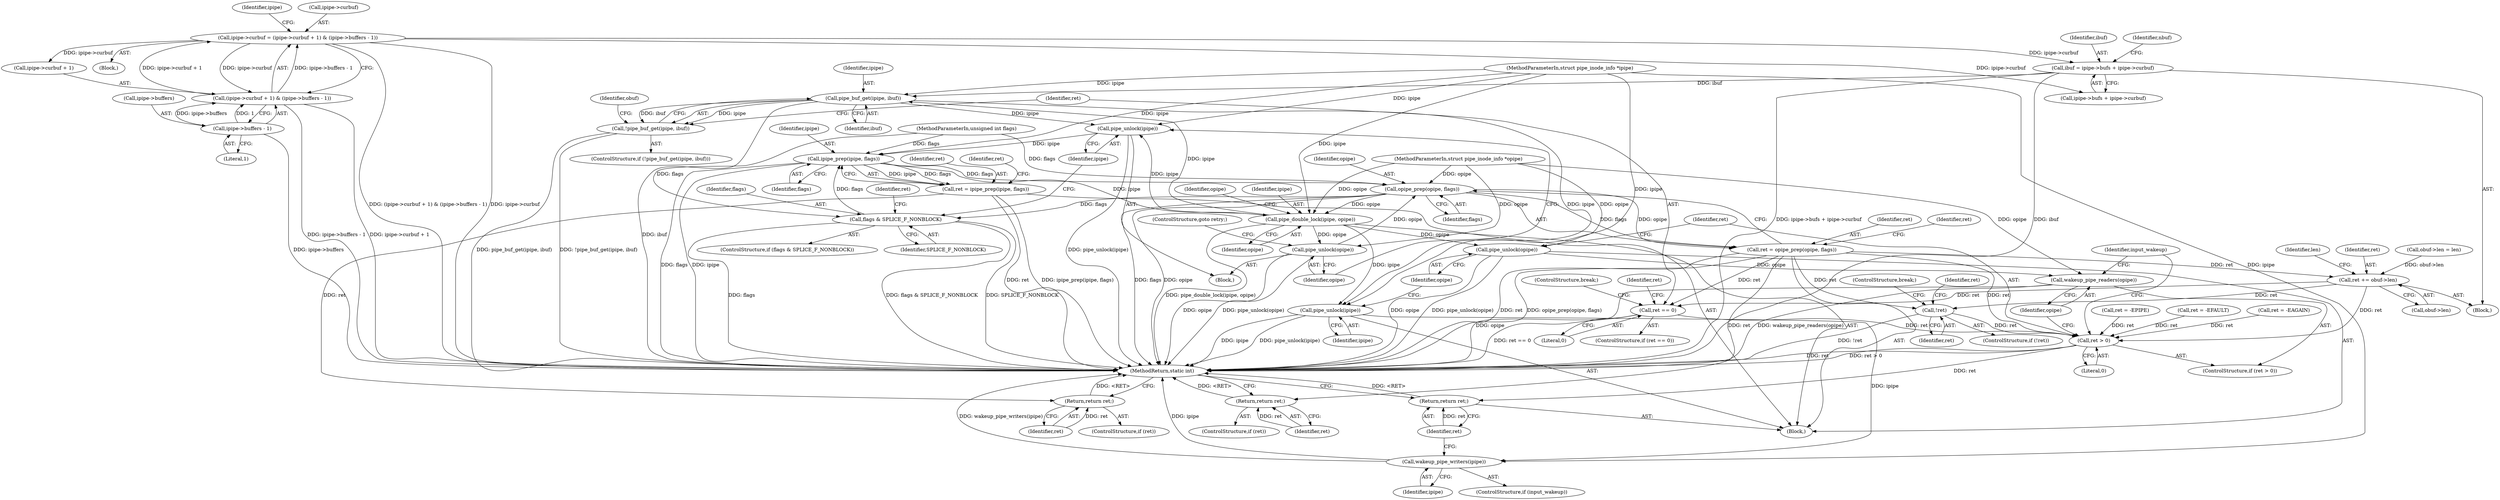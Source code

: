 digraph "0_linux_15fab63e1e57be9fdb5eec1bbc5916e9825e9acb_0@integer" {
"1000210" [label="(Call,ibuf = ipipe->bufs + ipipe->curbuf)"];
"1000262" [label="(Call,ipipe->curbuf = (ipipe->curbuf + 1) & (ipipe->buffers - 1))"];
"1000266" [label="(Call,(ipipe->curbuf + 1) & (ipipe->buffers - 1))"];
"1000272" [label="(Call,ipipe->buffers - 1)"];
"1000288" [label="(Call,pipe_buf_get(ipipe, ibuf))"];
"1000205" [label="(Call,pipe_unlock(ipipe))"];
"1000128" [label="(Call,ipipe_prep(ipipe, flags))"];
"1000126" [label="(Call,ret = ipipe_prep(ipipe, flags))"];
"1000133" [label="(Return,return ret;)"];
"1000137" [label="(Call,opipe_prep(opipe, flags))"];
"1000135" [label="(Call,ret = opipe_prep(opipe, flags))"];
"1000142" [label="(Return,return ret;)"];
"1000160" [label="(Call,!ret)"];
"1000350" [label="(Call,ret > 0)"];
"1000359" [label="(Return,return ret;)"];
"1000293" [label="(Call,ret == 0)"];
"1000334" [label="(Call,ret += obuf->len)"];
"1000144" [label="(Call,pipe_double_lock(ipipe, opipe))"];
"1000207" [label="(Call,pipe_unlock(opipe))"];
"1000345" [label="(Call,pipe_unlock(ipipe))"];
"1000357" [label="(Call,wakeup_pipe_writers(ipipe))"];
"1000347" [label="(Call,pipe_unlock(opipe))"];
"1000353" [label="(Call,wakeup_pipe_readers(opipe))"];
"1000196" [label="(Call,flags & SPLICE_F_NONBLOCK)"];
"1000287" [label="(Call,!pipe_buf_get(ipipe, ibuf))"];
"1000212" [label="(Call,ipipe->bufs + ipipe->curbuf)"];
"1000209" [label="(ControlStructure,goto retry;)"];
"1000266" [label="(Call,(ipipe->curbuf + 1) & (ipipe->buffers - 1))"];
"1000273" [label="(Call,ipipe->buffers)"];
"1000276" [label="(Literal,1)"];
"1000294" [label="(Identifier,ret)"];
"1000208" [label="(Identifier,opipe)"];
"1000139" [label="(Identifier,flags)"];
"1000191" [label="(Block,)"];
"1000136" [label="(Identifier,ret)"];
"1000357" [label="(Call,wakeup_pipe_writers(ipipe))"];
"1000152" [label="(Identifier,opipe)"];
"1000160" [label="(Call,!ret)"];
"1000162" [label="(Call,ret = -EPIPE)"];
"1000133" [label="(Return,return ret;)"];
"1000197" [label="(Identifier,flags)"];
"1000358" [label="(Identifier,ipipe)"];
"1000353" [label="(Call,wakeup_pipe_readers(opipe))"];
"1000195" [label="(ControlStructure,if (flags & SPLICE_F_NONBLOCK))"];
"1000148" [label="(Block,)"];
"1000356" [label="(Identifier,input_wakeup)"];
"1000201" [label="(Identifier,ret)"];
"1000210" [label="(Call,ibuf = ipipe->bufs + ipipe->curbuf)"];
"1000141" [label="(Identifier,ret)"];
"1000348" [label="(Identifier,opipe)"];
"1000163" [label="(Identifier,ret)"];
"1000145" [label="(Identifier,ipipe)"];
"1000272" [label="(Call,ipipe->buffers - 1)"];
"1000132" [label="(Identifier,ret)"];
"1000196" [label="(Call,flags & SPLICE_F_NONBLOCK)"];
"1000300" [label="(ControlStructure,break;)"];
"1000279" [label="(Identifier,ipipe)"];
"1000113" [label="(Block,)"];
"1000287" [label="(Call,!pipe_buf_get(ipipe, ibuf))"];
"1000110" [label="(MethodParameterIn,struct pipe_inode_info *opipe)"];
"1000361" [label="(MethodReturn,static int)"];
"1000296" [label="(Call,ret = -EFAULT)"];
"1000144" [label="(Call,pipe_double_lock(ipipe, opipe))"];
"1000143" [label="(Identifier,ret)"];
"1000355" [label="(ControlStructure,if (input_wakeup))"];
"1000334" [label="(Call,ret += obuf->len)"];
"1000351" [label="(Identifier,ret)"];
"1000129" [label="(Identifier,ipipe)"];
"1000112" [label="(MethodParameterIn,unsigned int flags)"];
"1000350" [label="(Call,ret > 0)"];
"1000354" [label="(Identifier,opipe)"];
"1000247" [label="(Block,)"];
"1000126" [label="(Call,ret = ipipe_prep(ipipe, flags))"];
"1000134" [label="(Identifier,ret)"];
"1000360" [label="(Identifier,ret)"];
"1000340" [label="(Identifier,len)"];
"1000267" [label="(Call,ipipe->curbuf + 1)"];
"1000200" [label="(Call,ret = -EAGAIN)"];
"1000211" [label="(Identifier,ibuf)"];
"1000345" [label="(Call,pipe_unlock(ipipe))"];
"1000288" [label="(Call,pipe_buf_get(ipipe, ibuf))"];
"1000290" [label="(Identifier,ibuf)"];
"1000159" [label="(ControlStructure,if (!ret))"];
"1000349" [label="(ControlStructure,if (ret > 0))"];
"1000335" [label="(Identifier,ret)"];
"1000347" [label="(Call,pipe_unlock(opipe))"];
"1000295" [label="(Literal,0)"];
"1000146" [label="(Identifier,opipe)"];
"1000198" [label="(Identifier,SPLICE_F_NONBLOCK)"];
"1000293" [label="(Call,ret == 0)"];
"1000346" [label="(Identifier,ipipe)"];
"1000140" [label="(ControlStructure,if (ret))"];
"1000263" [label="(Call,ipipe->curbuf)"];
"1000311" [label="(Call,obuf->len = len)"];
"1000262" [label="(Call,ipipe->curbuf = (ipipe->curbuf + 1) & (ipipe->buffers - 1))"];
"1000127" [label="(Identifier,ret)"];
"1000220" [label="(Identifier,nbuf)"];
"1000161" [label="(Identifier,ret)"];
"1000303" [label="(Identifier,obuf)"];
"1000336" [label="(Call,obuf->len)"];
"1000137" [label="(Call,opipe_prep(opipe, flags))"];
"1000135" [label="(Call,ret = opipe_prep(opipe, flags))"];
"1000131" [label="(ControlStructure,if (ret))"];
"1000286" [label="(ControlStructure,if (!pipe_buf_get(ipipe, ibuf)))"];
"1000206" [label="(Identifier,ipipe)"];
"1000130" [label="(Identifier,flags)"];
"1000142" [label="(Return,return ret;)"];
"1000166" [label="(ControlStructure,break;)"];
"1000205" [label="(Call,pipe_unlock(ipipe))"];
"1000352" [label="(Literal,0)"];
"1000289" [label="(Identifier,ipipe)"];
"1000207" [label="(Call,pipe_unlock(opipe))"];
"1000292" [label="(ControlStructure,if (ret == 0))"];
"1000109" [label="(MethodParameterIn,struct pipe_inode_info *ipipe)"];
"1000138" [label="(Identifier,opipe)"];
"1000297" [label="(Identifier,ret)"];
"1000359" [label="(Return,return ret;)"];
"1000128" [label="(Call,ipipe_prep(ipipe, flags))"];
"1000210" -> "1000148"  [label="AST: "];
"1000210" -> "1000212"  [label="CFG: "];
"1000211" -> "1000210"  [label="AST: "];
"1000212" -> "1000210"  [label="AST: "];
"1000220" -> "1000210"  [label="CFG: "];
"1000210" -> "1000361"  [label="DDG: ipipe->bufs + ipipe->curbuf"];
"1000210" -> "1000361"  [label="DDG: ibuf"];
"1000262" -> "1000210"  [label="DDG: ipipe->curbuf"];
"1000210" -> "1000288"  [label="DDG: ibuf"];
"1000262" -> "1000247"  [label="AST: "];
"1000262" -> "1000266"  [label="CFG: "];
"1000263" -> "1000262"  [label="AST: "];
"1000266" -> "1000262"  [label="AST: "];
"1000279" -> "1000262"  [label="CFG: "];
"1000262" -> "1000361"  [label="DDG: ipipe->curbuf"];
"1000262" -> "1000361"  [label="DDG: (ipipe->curbuf + 1) & (ipipe->buffers - 1)"];
"1000262" -> "1000212"  [label="DDG: ipipe->curbuf"];
"1000266" -> "1000262"  [label="DDG: ipipe->curbuf + 1"];
"1000266" -> "1000262"  [label="DDG: ipipe->buffers - 1"];
"1000262" -> "1000266"  [label="DDG: ipipe->curbuf"];
"1000262" -> "1000267"  [label="DDG: ipipe->curbuf"];
"1000266" -> "1000272"  [label="CFG: "];
"1000267" -> "1000266"  [label="AST: "];
"1000272" -> "1000266"  [label="AST: "];
"1000266" -> "1000361"  [label="DDG: ipipe->curbuf + 1"];
"1000266" -> "1000361"  [label="DDG: ipipe->buffers - 1"];
"1000272" -> "1000266"  [label="DDG: ipipe->buffers"];
"1000272" -> "1000266"  [label="DDG: 1"];
"1000272" -> "1000276"  [label="CFG: "];
"1000273" -> "1000272"  [label="AST: "];
"1000276" -> "1000272"  [label="AST: "];
"1000272" -> "1000361"  [label="DDG: ipipe->buffers"];
"1000288" -> "1000287"  [label="AST: "];
"1000288" -> "1000290"  [label="CFG: "];
"1000289" -> "1000288"  [label="AST: "];
"1000290" -> "1000288"  [label="AST: "];
"1000287" -> "1000288"  [label="CFG: "];
"1000288" -> "1000361"  [label="DDG: ibuf"];
"1000288" -> "1000205"  [label="DDG: ipipe"];
"1000288" -> "1000287"  [label="DDG: ipipe"];
"1000288" -> "1000287"  [label="DDG: ibuf"];
"1000144" -> "1000288"  [label="DDG: ipipe"];
"1000109" -> "1000288"  [label="DDG: ipipe"];
"1000288" -> "1000345"  [label="DDG: ipipe"];
"1000205" -> "1000191"  [label="AST: "];
"1000205" -> "1000206"  [label="CFG: "];
"1000206" -> "1000205"  [label="AST: "];
"1000208" -> "1000205"  [label="CFG: "];
"1000205" -> "1000361"  [label="DDG: pipe_unlock(ipipe)"];
"1000205" -> "1000128"  [label="DDG: ipipe"];
"1000144" -> "1000205"  [label="DDG: ipipe"];
"1000109" -> "1000205"  [label="DDG: ipipe"];
"1000128" -> "1000126"  [label="AST: "];
"1000128" -> "1000130"  [label="CFG: "];
"1000129" -> "1000128"  [label="AST: "];
"1000130" -> "1000128"  [label="AST: "];
"1000126" -> "1000128"  [label="CFG: "];
"1000128" -> "1000361"  [label="DDG: flags"];
"1000128" -> "1000361"  [label="DDG: ipipe"];
"1000128" -> "1000126"  [label="DDG: ipipe"];
"1000128" -> "1000126"  [label="DDG: flags"];
"1000109" -> "1000128"  [label="DDG: ipipe"];
"1000196" -> "1000128"  [label="DDG: flags"];
"1000112" -> "1000128"  [label="DDG: flags"];
"1000128" -> "1000137"  [label="DDG: flags"];
"1000128" -> "1000144"  [label="DDG: ipipe"];
"1000126" -> "1000113"  [label="AST: "];
"1000127" -> "1000126"  [label="AST: "];
"1000132" -> "1000126"  [label="CFG: "];
"1000126" -> "1000361"  [label="DDG: ret"];
"1000126" -> "1000361"  [label="DDG: ipipe_prep(ipipe, flags)"];
"1000126" -> "1000133"  [label="DDG: ret"];
"1000133" -> "1000131"  [label="AST: "];
"1000133" -> "1000134"  [label="CFG: "];
"1000134" -> "1000133"  [label="AST: "];
"1000361" -> "1000133"  [label="CFG: "];
"1000133" -> "1000361"  [label="DDG: <RET>"];
"1000134" -> "1000133"  [label="DDG: ret"];
"1000137" -> "1000135"  [label="AST: "];
"1000137" -> "1000139"  [label="CFG: "];
"1000138" -> "1000137"  [label="AST: "];
"1000139" -> "1000137"  [label="AST: "];
"1000135" -> "1000137"  [label="CFG: "];
"1000137" -> "1000361"  [label="DDG: flags"];
"1000137" -> "1000361"  [label="DDG: opipe"];
"1000137" -> "1000135"  [label="DDG: opipe"];
"1000137" -> "1000135"  [label="DDG: flags"];
"1000207" -> "1000137"  [label="DDG: opipe"];
"1000110" -> "1000137"  [label="DDG: opipe"];
"1000112" -> "1000137"  [label="DDG: flags"];
"1000137" -> "1000144"  [label="DDG: opipe"];
"1000137" -> "1000196"  [label="DDG: flags"];
"1000135" -> "1000113"  [label="AST: "];
"1000136" -> "1000135"  [label="AST: "];
"1000141" -> "1000135"  [label="CFG: "];
"1000135" -> "1000361"  [label="DDG: ret"];
"1000135" -> "1000361"  [label="DDG: opipe_prep(opipe, flags)"];
"1000135" -> "1000142"  [label="DDG: ret"];
"1000135" -> "1000160"  [label="DDG: ret"];
"1000135" -> "1000293"  [label="DDG: ret"];
"1000135" -> "1000334"  [label="DDG: ret"];
"1000135" -> "1000350"  [label="DDG: ret"];
"1000142" -> "1000140"  [label="AST: "];
"1000142" -> "1000143"  [label="CFG: "];
"1000143" -> "1000142"  [label="AST: "];
"1000361" -> "1000142"  [label="CFG: "];
"1000142" -> "1000361"  [label="DDG: <RET>"];
"1000143" -> "1000142"  [label="DDG: ret"];
"1000160" -> "1000159"  [label="AST: "];
"1000160" -> "1000161"  [label="CFG: "];
"1000161" -> "1000160"  [label="AST: "];
"1000163" -> "1000160"  [label="CFG: "];
"1000166" -> "1000160"  [label="CFG: "];
"1000160" -> "1000361"  [label="DDG: !ret"];
"1000334" -> "1000160"  [label="DDG: ret"];
"1000160" -> "1000350"  [label="DDG: ret"];
"1000350" -> "1000349"  [label="AST: "];
"1000350" -> "1000352"  [label="CFG: "];
"1000351" -> "1000350"  [label="AST: "];
"1000352" -> "1000350"  [label="AST: "];
"1000354" -> "1000350"  [label="CFG: "];
"1000356" -> "1000350"  [label="CFG: "];
"1000350" -> "1000361"  [label="DDG: ret"];
"1000350" -> "1000361"  [label="DDG: ret > 0"];
"1000200" -> "1000350"  [label="DDG: ret"];
"1000293" -> "1000350"  [label="DDG: ret"];
"1000296" -> "1000350"  [label="DDG: ret"];
"1000162" -> "1000350"  [label="DDG: ret"];
"1000334" -> "1000350"  [label="DDG: ret"];
"1000350" -> "1000359"  [label="DDG: ret"];
"1000359" -> "1000113"  [label="AST: "];
"1000359" -> "1000360"  [label="CFG: "];
"1000360" -> "1000359"  [label="AST: "];
"1000361" -> "1000359"  [label="CFG: "];
"1000359" -> "1000361"  [label="DDG: <RET>"];
"1000360" -> "1000359"  [label="DDG: ret"];
"1000293" -> "1000292"  [label="AST: "];
"1000293" -> "1000295"  [label="CFG: "];
"1000294" -> "1000293"  [label="AST: "];
"1000295" -> "1000293"  [label="AST: "];
"1000297" -> "1000293"  [label="CFG: "];
"1000300" -> "1000293"  [label="CFG: "];
"1000293" -> "1000361"  [label="DDG: ret == 0"];
"1000334" -> "1000293"  [label="DDG: ret"];
"1000334" -> "1000148"  [label="AST: "];
"1000334" -> "1000336"  [label="CFG: "];
"1000335" -> "1000334"  [label="AST: "];
"1000336" -> "1000334"  [label="AST: "];
"1000340" -> "1000334"  [label="CFG: "];
"1000311" -> "1000334"  [label="DDG: obuf->len"];
"1000144" -> "1000113"  [label="AST: "];
"1000144" -> "1000146"  [label="CFG: "];
"1000145" -> "1000144"  [label="AST: "];
"1000146" -> "1000144"  [label="AST: "];
"1000152" -> "1000144"  [label="CFG: "];
"1000144" -> "1000361"  [label="DDG: pipe_double_lock(ipipe, opipe)"];
"1000109" -> "1000144"  [label="DDG: ipipe"];
"1000110" -> "1000144"  [label="DDG: opipe"];
"1000144" -> "1000207"  [label="DDG: opipe"];
"1000144" -> "1000345"  [label="DDG: ipipe"];
"1000144" -> "1000347"  [label="DDG: opipe"];
"1000207" -> "1000191"  [label="AST: "];
"1000207" -> "1000208"  [label="CFG: "];
"1000208" -> "1000207"  [label="AST: "];
"1000209" -> "1000207"  [label="CFG: "];
"1000207" -> "1000361"  [label="DDG: opipe"];
"1000207" -> "1000361"  [label="DDG: pipe_unlock(opipe)"];
"1000110" -> "1000207"  [label="DDG: opipe"];
"1000345" -> "1000113"  [label="AST: "];
"1000345" -> "1000346"  [label="CFG: "];
"1000346" -> "1000345"  [label="AST: "];
"1000348" -> "1000345"  [label="CFG: "];
"1000345" -> "1000361"  [label="DDG: ipipe"];
"1000345" -> "1000361"  [label="DDG: pipe_unlock(ipipe)"];
"1000109" -> "1000345"  [label="DDG: ipipe"];
"1000345" -> "1000357"  [label="DDG: ipipe"];
"1000357" -> "1000355"  [label="AST: "];
"1000357" -> "1000358"  [label="CFG: "];
"1000358" -> "1000357"  [label="AST: "];
"1000360" -> "1000357"  [label="CFG: "];
"1000357" -> "1000361"  [label="DDG: wakeup_pipe_writers(ipipe)"];
"1000357" -> "1000361"  [label="DDG: ipipe"];
"1000109" -> "1000357"  [label="DDG: ipipe"];
"1000347" -> "1000113"  [label="AST: "];
"1000347" -> "1000348"  [label="CFG: "];
"1000348" -> "1000347"  [label="AST: "];
"1000351" -> "1000347"  [label="CFG: "];
"1000347" -> "1000361"  [label="DDG: opipe"];
"1000347" -> "1000361"  [label="DDG: pipe_unlock(opipe)"];
"1000110" -> "1000347"  [label="DDG: opipe"];
"1000347" -> "1000353"  [label="DDG: opipe"];
"1000353" -> "1000349"  [label="AST: "];
"1000353" -> "1000354"  [label="CFG: "];
"1000354" -> "1000353"  [label="AST: "];
"1000356" -> "1000353"  [label="CFG: "];
"1000353" -> "1000361"  [label="DDG: wakeup_pipe_readers(opipe)"];
"1000353" -> "1000361"  [label="DDG: opipe"];
"1000110" -> "1000353"  [label="DDG: opipe"];
"1000196" -> "1000195"  [label="AST: "];
"1000196" -> "1000198"  [label="CFG: "];
"1000197" -> "1000196"  [label="AST: "];
"1000198" -> "1000196"  [label="AST: "];
"1000201" -> "1000196"  [label="CFG: "];
"1000206" -> "1000196"  [label="CFG: "];
"1000196" -> "1000361"  [label="DDG: flags"];
"1000196" -> "1000361"  [label="DDG: flags & SPLICE_F_NONBLOCK"];
"1000196" -> "1000361"  [label="DDG: SPLICE_F_NONBLOCK"];
"1000112" -> "1000196"  [label="DDG: flags"];
"1000287" -> "1000286"  [label="AST: "];
"1000294" -> "1000287"  [label="CFG: "];
"1000303" -> "1000287"  [label="CFG: "];
"1000287" -> "1000361"  [label="DDG: !pipe_buf_get(ipipe, ibuf)"];
"1000287" -> "1000361"  [label="DDG: pipe_buf_get(ipipe, ibuf)"];
}
